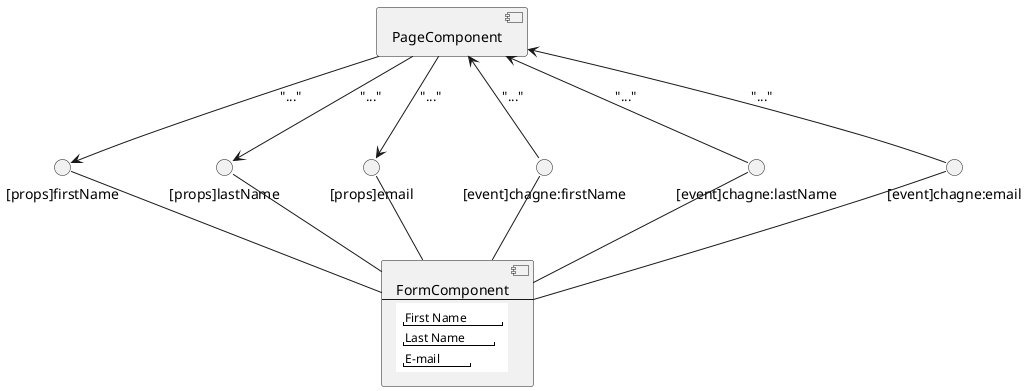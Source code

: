 @startuml beautiful2

component PageComponent

interface "[props]firstName" as props.firstName
interface "[props]lastName" as props.lastName
interface "[props]email" as props.email
interface "[event]chagne:firstName" as event.change.firstName
interface "[event]chagne:lastName" as event.change.lastName
interface "[event]chagne:email" as event.change.email
component FormComponent [
    FormComponent
    ----
{{
salt
{
" First Name "
" Last Name "
" E-mail "
}
}}
]

props.firstName -- FormComponent
props.lastName -- FormComponent
props.email -- FormComponent
event.change.firstName -- FormComponent
event.change.lastName -- FormComponent
event.change.email -- FormComponent

PageComponent --> props.firstName : """..."""
PageComponent <-- event.change.firstName : """..."""

PageComponent --> props.lastName : """..."""
PageComponent <-- event.change.lastName : """..."""

PageComponent --> props.email : """..."""
PageComponent <-- event.change.email : """..."""

@enduml
